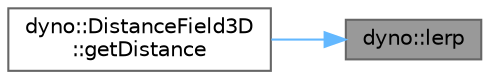 digraph "dyno::lerp"
{
 // LATEX_PDF_SIZE
  bgcolor="transparent";
  edge [fontname=Helvetica,fontsize=10,labelfontname=Helvetica,labelfontsize=10];
  node [fontname=Helvetica,fontsize=10,shape=box,height=0.2,width=0.4];
  rankdir="RL";
  Node1 [id="Node000001",label="dyno::lerp",height=0.2,width=0.4,color="gray40", fillcolor="grey60", style="filled", fontcolor="black",tooltip=" "];
  Node1 -> Node2 [id="edge1_Node000001_Node000002",dir="back",color="steelblue1",style="solid",tooltip=" "];
  Node2 [id="Node000002",label="dyno::DistanceField3D\l::getDistance",height=0.2,width=0.4,color="grey40", fillcolor="white", style="filled",URL="$classdyno_1_1_distance_field3_d.html#a88c4a2fe7bcba09875c912cddb64a746",tooltip="Query the signed distance for p."];
}
